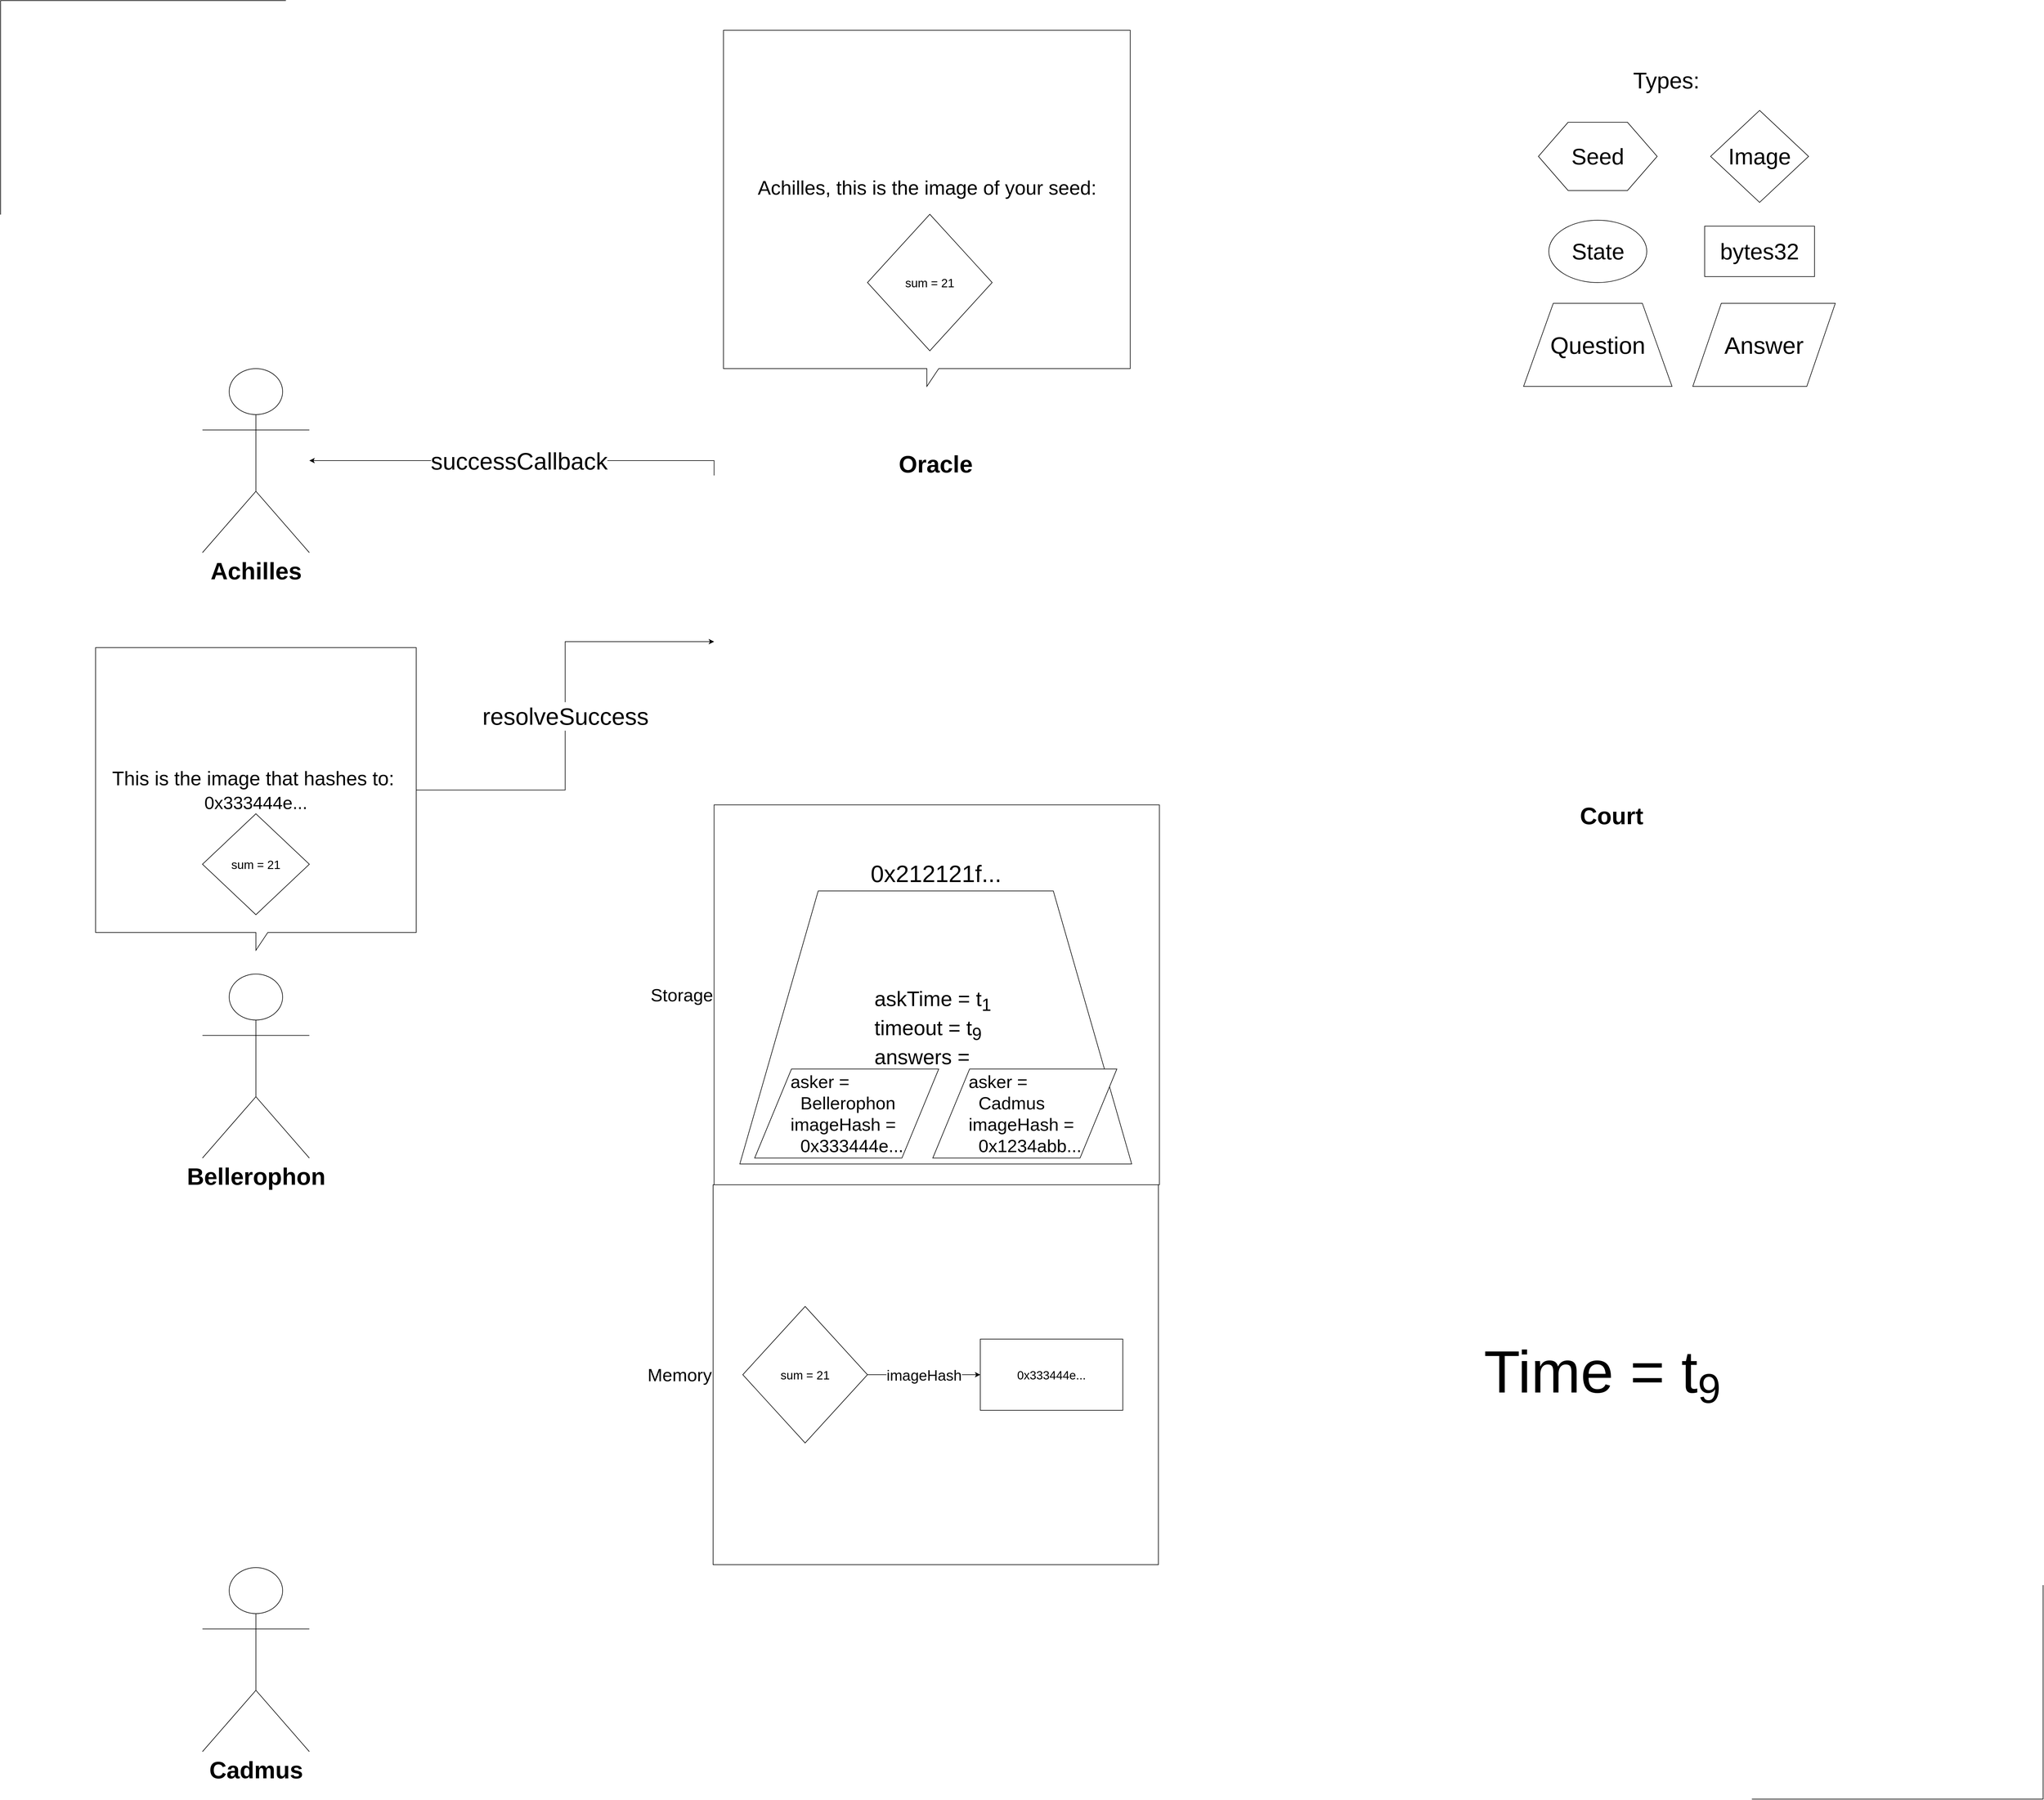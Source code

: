 <mxfile version="12.8.6" type="device"><diagram id="pQOtEdfSX6hjz4AD4s6H" name="Page-1"><mxGraphModel dx="5704" dy="3108" grid="1" gridSize="10" guides="1" tooltips="1" connect="1" arrows="1" fold="1" page="1" pageScale="1" pageWidth="4681" pageHeight="3300" math="0" shadow="0"><root><mxCell id="0"/><mxCell id="1" parent="0"/><mxCell id="cCPlyxO_qCU2E_NpRsYA-2" value="&lt;font size=&quot;1&quot;&gt;&lt;b style=&quot;font-size: 40px&quot;&gt;Achilles&lt;/b&gt;&lt;/font&gt;" style="shape=umlActor;verticalLabelPosition=bottom;labelBackgroundColor=#ffffff;verticalAlign=top;html=1;outlineConnect=0;" parent="1" vertex="1"><mxGeometry x="900" y="620" width="180" height="310" as="geometry"/></mxCell><mxCell id="bf3w9vu-H_wznr7h0FNj-52" value="&lt;font style=&quot;font-size: 40px&quot;&gt;successCallback&lt;/font&gt;" style="edgeStyle=orthogonalEdgeStyle;rounded=0;orthogonalLoop=1;jettySize=auto;html=1;exitX=0;exitY=0;exitDx=0;exitDy=0;fontSize=25;" edge="1" parent="1" source="qu5eEnQDgcm2iCNqiRUW-1" target="cCPlyxO_qCU2E_NpRsYA-2"><mxGeometry relative="1" as="geometry"/></mxCell><mxCell id="qu5eEnQDgcm2iCNqiRUW-1" value="Oracle" style="shape=image;imageAspect=0;aspect=fixed;verticalLabelPosition=top;verticalAlign=bottom;image=https://upload.wikimedia.org/wikipedia/commons/thumb/0/03/TempleAtDelphi2015.JPG/400px-TempleAtDelphi2015.JPG;labelPosition=center;align=center;fontSize=40;fontStyle=1" parent="1" vertex="1"><mxGeometry x="1761.66" y="800" width="746.67" height="560" as="geometry"/></mxCell><mxCell id="qu5eEnQDgcm2iCNqiRUW-2" value="&lt;font style=&quot;font-size: 30px&quot;&gt;Storage&lt;/font&gt;" style="rounded=0;whiteSpace=wrap;html=1;labelPosition=left;verticalLabelPosition=middle;align=right;verticalAlign=middle;" parent="1" vertex="1"><mxGeometry x="1761.66" y="1355" width="750" height="640" as="geometry"/></mxCell><mxCell id="qu5eEnQDgcm2iCNqiRUW-35" value="&lt;span style=&quot;font-size: 30px&quot;&gt;Memory&lt;/span&gt;" style="rounded=0;whiteSpace=wrap;html=1;labelPosition=left;verticalLabelPosition=middle;align=right;verticalAlign=middle;" parent="1" vertex="1"><mxGeometry x="1760.0" y="1995" width="750" height="640" as="geometry"/></mxCell><mxCell id="qu5eEnQDgcm2iCNqiRUW-38" value="&lt;font style=&quot;font-size: 100px&quot;&gt;Time = t&lt;/font&gt;&lt;font style=&quot;font-size: 83.333px&quot;&gt;&lt;sub&gt;9&lt;/sub&gt;&lt;/font&gt;" style="text;html=1;align=center;verticalAlign=middle;resizable=0;points=[];autosize=1;fontSize=40;" parent="1" vertex="1"><mxGeometry x="3051.67" y="2275" width="410" height="80" as="geometry"/></mxCell><mxCell id="qu5eEnQDgcm2iCNqiRUW-39" value="Court" style="shape=image;imageAspect=0;aspect=fixed;verticalLabelPosition=top;verticalAlign=bottom;fontSize=40;image=https://cdn11.bigcommerce.com/s-58mm4kv8p/images/stencil/original/products/1789/2241/US_Supreme_Court__28359.151.1280.128__54049.155.jpg?c=2&amp;imbypass=on;labelPosition=center;align=center;fontStyle=1" parent="1" vertex="1"><mxGeometry x="2896.66" y="1392.5" width="753.34" height="565" as="geometry"/></mxCell><mxCell id="qu5eEnQDgcm2iCNqiRUW-62" value="&lt;font style=&quot;font-size: 38px;&quot;&gt;State&lt;/font&gt;" style="ellipse;whiteSpace=wrap;html=1;fontSize=38;" parent="1" vertex="1"><mxGeometry x="3167.5" y="370" width="165" height="105" as="geometry"/></mxCell><mxCell id="qu5eEnQDgcm2iCNqiRUW-63" value="&lt;font style=&quot;font-size: 38px;&quot;&gt;Image&lt;/font&gt;" style="rhombus;whiteSpace=wrap;html=1;fontSize=38;" parent="1" vertex="1"><mxGeometry x="3440" y="185" width="165" height="155" as="geometry"/></mxCell><mxCell id="qu5eEnQDgcm2iCNqiRUW-64" value="&lt;font style=&quot;font-size: 38px;&quot;&gt;bytes32&lt;/font&gt;" style="rounded=0;whiteSpace=wrap;html=1;fontSize=38;" parent="1" vertex="1"><mxGeometry x="3430" y="380" width="185" height="85" as="geometry"/></mxCell><mxCell id="qu5eEnQDgcm2iCNqiRUW-65" value="&lt;font style=&quot;font-size: 38px;&quot;&gt;Types:&lt;/font&gt;" style="text;html=1;align=center;verticalAlign=middle;resizable=0;points=[];autosize=1;fontSize=38;" parent="1" vertex="1"><mxGeometry x="3300" y="110" width="130" height="50" as="geometry"/></mxCell><mxCell id="qu5eEnQDgcm2iCNqiRUW-66" value="Seed" style="shape=hexagon;perimeter=hexagonPerimeter2;whiteSpace=wrap;html=1;fontSize=38;" parent="1" vertex="1"><mxGeometry x="3150" y="205" width="200" height="115" as="geometry"/></mxCell><mxCell id="qu5eEnQDgcm2iCNqiRUW-67" value="Question" style="shape=trapezoid;perimeter=trapezoidPerimeter;whiteSpace=wrap;html=1;fontSize=40;" parent="1" vertex="1"><mxGeometry x="3125" y="510" width="250" height="140" as="geometry"/></mxCell><mxCell id="qu5eEnQDgcm2iCNqiRUW-68" value="Answer" style="shape=parallelogram;perimeter=parallelogramPerimeter;whiteSpace=wrap;html=1;fontSize=40;" parent="1" vertex="1"><mxGeometry x="3410" y="510" width="240" height="140" as="geometry"/></mxCell><mxCell id="qu5eEnQDgcm2iCNqiRUW-70" value="" style="shape=partialRectangle;whiteSpace=wrap;html=1;bottom=0;right=0;fillColor=none;fontSize=40;" parent="1" vertex="1"><mxGeometry x="560" width="480" height="360" as="geometry"/></mxCell><mxCell id="qu5eEnQDgcm2iCNqiRUW-71" value="" style="shape=partialRectangle;whiteSpace=wrap;html=1;top=0;left=0;fillColor=none;fontSize=40;" parent="1" vertex="1"><mxGeometry x="3510" y="2670" width="490" height="360" as="geometry"/></mxCell><mxCell id="bf3w9vu-H_wznr7h0FNj-16" value="&lt;div style=&quot;text-align: left ; font-size: 35px&quot;&gt;&lt;font style=&quot;font-size: 35px&quot;&gt;askTime = t&lt;sub&gt;1&lt;/sub&gt;&amp;nbsp;&lt;/font&gt;&lt;/div&gt;&lt;div style=&quot;text-align: left ; font-size: 35px&quot;&gt;&lt;font style=&quot;font-size: 35px&quot;&gt;&lt;span&gt;timeout = t&lt;/span&gt;&lt;sub&gt;9&amp;nbsp;&lt;/sub&gt;&lt;/font&gt;&lt;/div&gt;&lt;div style=&quot;text-align: left ; font-size: 35px&quot;&gt;&lt;font style=&quot;font-size: 35px&quot;&gt;answers =&lt;/font&gt;&lt;/div&gt;" style="shape=trapezoid;perimeter=trapezoidPerimeter;whiteSpace=wrap;html=1;fontSize=25;labelPosition=center;verticalLabelPosition=middle;align=center;verticalAlign=middle;" vertex="1" parent="1"><mxGeometry x="1805" y="1500" width="659.99" height="460" as="geometry"/></mxCell><mxCell id="bf3w9vu-H_wznr7h0FNj-17" value="&lt;span style=&quot;font-size: 40px ; white-space: normal&quot;&gt;0x212121f...&lt;/span&gt;" style="text;html=1;align=center;verticalAlign=middle;resizable=0;points=[];autosize=1;fontSize=25;" vertex="1" parent="1"><mxGeometry x="2014.99" y="1450" width="240" height="40" as="geometry"/></mxCell><mxCell id="bf3w9vu-H_wznr7h0FNj-18" value="&lt;font size=&quot;1&quot;&gt;&lt;b style=&quot;font-size: 40px&quot;&gt;Bellerophon&lt;/b&gt;&lt;/font&gt;" style="shape=umlActor;verticalLabelPosition=bottom;labelBackgroundColor=#ffffff;verticalAlign=top;html=1;outlineConnect=0;" vertex="1" parent="1"><mxGeometry x="900" y="1640" width="180" height="310" as="geometry"/></mxCell><mxCell id="bf3w9vu-H_wznr7h0FNj-27" value="&lt;font style=&quot;font-size: 30px&quot;&gt;&amp;nbsp; &amp;nbsp; &amp;nbsp; &amp;nbsp;asker =&amp;nbsp;&lt;br&gt;&amp;nbsp; &amp;nbsp; &amp;nbsp; &amp;nbsp; &amp;nbsp;Bellerophon&amp;nbsp; &amp;nbsp; &amp;nbsp; &amp;nbsp;&amp;nbsp;&lt;br&gt;&amp;nbsp; &amp;nbsp; &amp;nbsp; &amp;nbsp;imageHash =&lt;br&gt;&amp;nbsp; &amp;nbsp; &amp;nbsp; &amp;nbsp; &amp;nbsp;0x333444e...&lt;/font&gt;" style="shape=parallelogram;perimeter=parallelogramPerimeter;whiteSpace=wrap;html=1;fontSize=25;align=left;" vertex="1" parent="1"><mxGeometry x="1830" y="1800" width="310" height="150" as="geometry"/></mxCell><mxCell id="bf3w9vu-H_wznr7h0FNj-29" value="&lt;font size=&quot;1&quot;&gt;&lt;b style=&quot;font-size: 40px&quot;&gt;Cadmus&lt;/b&gt;&lt;/font&gt;" style="shape=umlActor;verticalLabelPosition=bottom;labelBackgroundColor=#ffffff;verticalAlign=top;html=1;outlineConnect=0;" vertex="1" parent="1"><mxGeometry x="900" y="2640" width="180" height="310" as="geometry"/></mxCell><mxCell id="bf3w9vu-H_wznr7h0FNj-34" value="&lt;font style=&quot;font-size: 30px&quot;&gt;&amp;nbsp; &amp;nbsp; &amp;nbsp; &amp;nbsp;asker =&amp;nbsp;&lt;br&gt;&amp;nbsp; &amp;nbsp; &amp;nbsp; &amp;nbsp; &amp;nbsp;Cadmus&amp;nbsp; &amp;nbsp; &amp;nbsp; &amp;nbsp;&amp;nbsp;&lt;br&gt;&amp;nbsp; &amp;nbsp; &amp;nbsp; &amp;nbsp;imageHash =&lt;br&gt;&amp;nbsp; &amp;nbsp; &amp;nbsp; &amp;nbsp; &amp;nbsp;0x1234abb...&lt;/font&gt;" style="shape=parallelogram;perimeter=parallelogramPerimeter;whiteSpace=wrap;html=1;fontSize=25;align=left;" vertex="1" parent="1"><mxGeometry x="2130" y="1800" width="310" height="150" as="geometry"/></mxCell><mxCell id="bf3w9vu-H_wznr7h0FNj-39" value="" style="shape=image;html=1;verticalAlign=top;verticalLabelPosition=bottom;labelBackgroundColor=#ffffff;imageAspect=0;aspect=fixed;image=https://cdn4.iconfinder.com/data/icons/icocentre-free-icons/114/f-cross_256-128.png;fontSize=25;" vertex="1" parent="1"><mxGeometry x="2200" y="1780" width="180" height="180" as="geometry"/></mxCell><mxCell id="bf3w9vu-H_wznr7h0FNj-42" value="&lt;font style=&quot;font-size: 40px&quot;&gt;resolveSuccess&lt;/font&gt;" style="edgeStyle=orthogonalEdgeStyle;rounded=0;orthogonalLoop=1;jettySize=auto;html=1;exitX=0;exitY=0;exitDx=540;exitDy=240;exitPerimeter=0;fontSize=25;" edge="1" parent="1" source="bf3w9vu-H_wznr7h0FNj-40" target="qu5eEnQDgcm2iCNqiRUW-1"><mxGeometry relative="1" as="geometry"/></mxCell><mxCell id="bf3w9vu-H_wznr7h0FNj-40" value="&lt;div style=&quot;font-size: 33px&quot;&gt;This is the image that hashes to:&amp;nbsp;&lt;/div&gt;&lt;div style=&quot;font-size: 33px&quot;&gt;&lt;span style=&quot;font-size: 30px ; text-align: left&quot;&gt;0x333444e...&lt;/span&gt;&lt;/div&gt;" style="shape=callout;whiteSpace=wrap;html=1;perimeter=calloutPerimeter;align=center;labelPosition=center;verticalLabelPosition=middle;verticalAlign=middle;" vertex="1" parent="1"><mxGeometry x="720" y="1090" width="540" height="510" as="geometry"/></mxCell><mxCell id="bf3w9vu-H_wznr7h0FNj-41" value="&lt;font style=&quot;font-size: 20px&quot;&gt;sum = 21&lt;/font&gt;" style="rhombus;whiteSpace=wrap;html=1;" vertex="1" parent="1"><mxGeometry x="900" y="1370" width="180" height="170" as="geometry"/></mxCell><mxCell id="bf3w9vu-H_wznr7h0FNj-47" value="imageHash" style="edgeStyle=orthogonalEdgeStyle;rounded=0;orthogonalLoop=1;jettySize=auto;html=1;exitX=1;exitY=0.5;exitDx=0;exitDy=0;fontSize=25;" edge="1" parent="1" source="bf3w9vu-H_wznr7h0FNj-44" target="bf3w9vu-H_wznr7h0FNj-46"><mxGeometry relative="1" as="geometry"/></mxCell><mxCell id="bf3w9vu-H_wznr7h0FNj-44" value="&lt;font style=&quot;font-size: 20px&quot;&gt;sum = 21&lt;/font&gt;" style="rhombus;whiteSpace=wrap;html=1;" vertex="1" parent="1"><mxGeometry x="1810" y="2200" width="210" height="230" as="geometry"/></mxCell><mxCell id="bf3w9vu-H_wznr7h0FNj-46" value="0x333444e..." style="rounded=0;whiteSpace=wrap;html=1;fontSize=20;" vertex="1" parent="1"><mxGeometry x="2210" y="2255" width="240" height="120" as="geometry"/></mxCell><mxCell id="bf3w9vu-H_wznr7h0FNj-48" value="" style="shape=image;html=1;verticalAlign=top;verticalLabelPosition=bottom;labelBackgroundColor=#ffffff;imageAspect=0;aspect=fixed;image=https://cdn0.iconfinder.com/data/icons/simply-orange-1/128/Artboard_9svg-128.png;fontSize=25;" vertex="1" parent="1"><mxGeometry x="2020" y="2040" width="200" height="200" as="geometry"/></mxCell><mxCell id="bf3w9vu-H_wznr7h0FNj-49" value="&lt;div style=&quot;font-size: 33px&quot;&gt;Achilles, this is the image of your seed:&lt;/div&gt;&lt;div style=&quot;font-size: 33px&quot;&gt;&lt;br&gt;&lt;/div&gt;" style="shape=callout;whiteSpace=wrap;html=1;perimeter=calloutPerimeter;align=center;labelPosition=center;verticalLabelPosition=middle;verticalAlign=middle;" vertex="1" parent="1"><mxGeometry x="1777.5" y="50" width="685.01" height="600" as="geometry"/></mxCell><mxCell id="bf3w9vu-H_wznr7h0FNj-50" value="&lt;font style=&quot;font-size: 20px&quot;&gt;sum = 21&lt;/font&gt;" style="rhombus;whiteSpace=wrap;html=1;" vertex="1" parent="1"><mxGeometry x="2020" y="360" width="210" height="230" as="geometry"/></mxCell></root></mxGraphModel></diagram></mxfile>